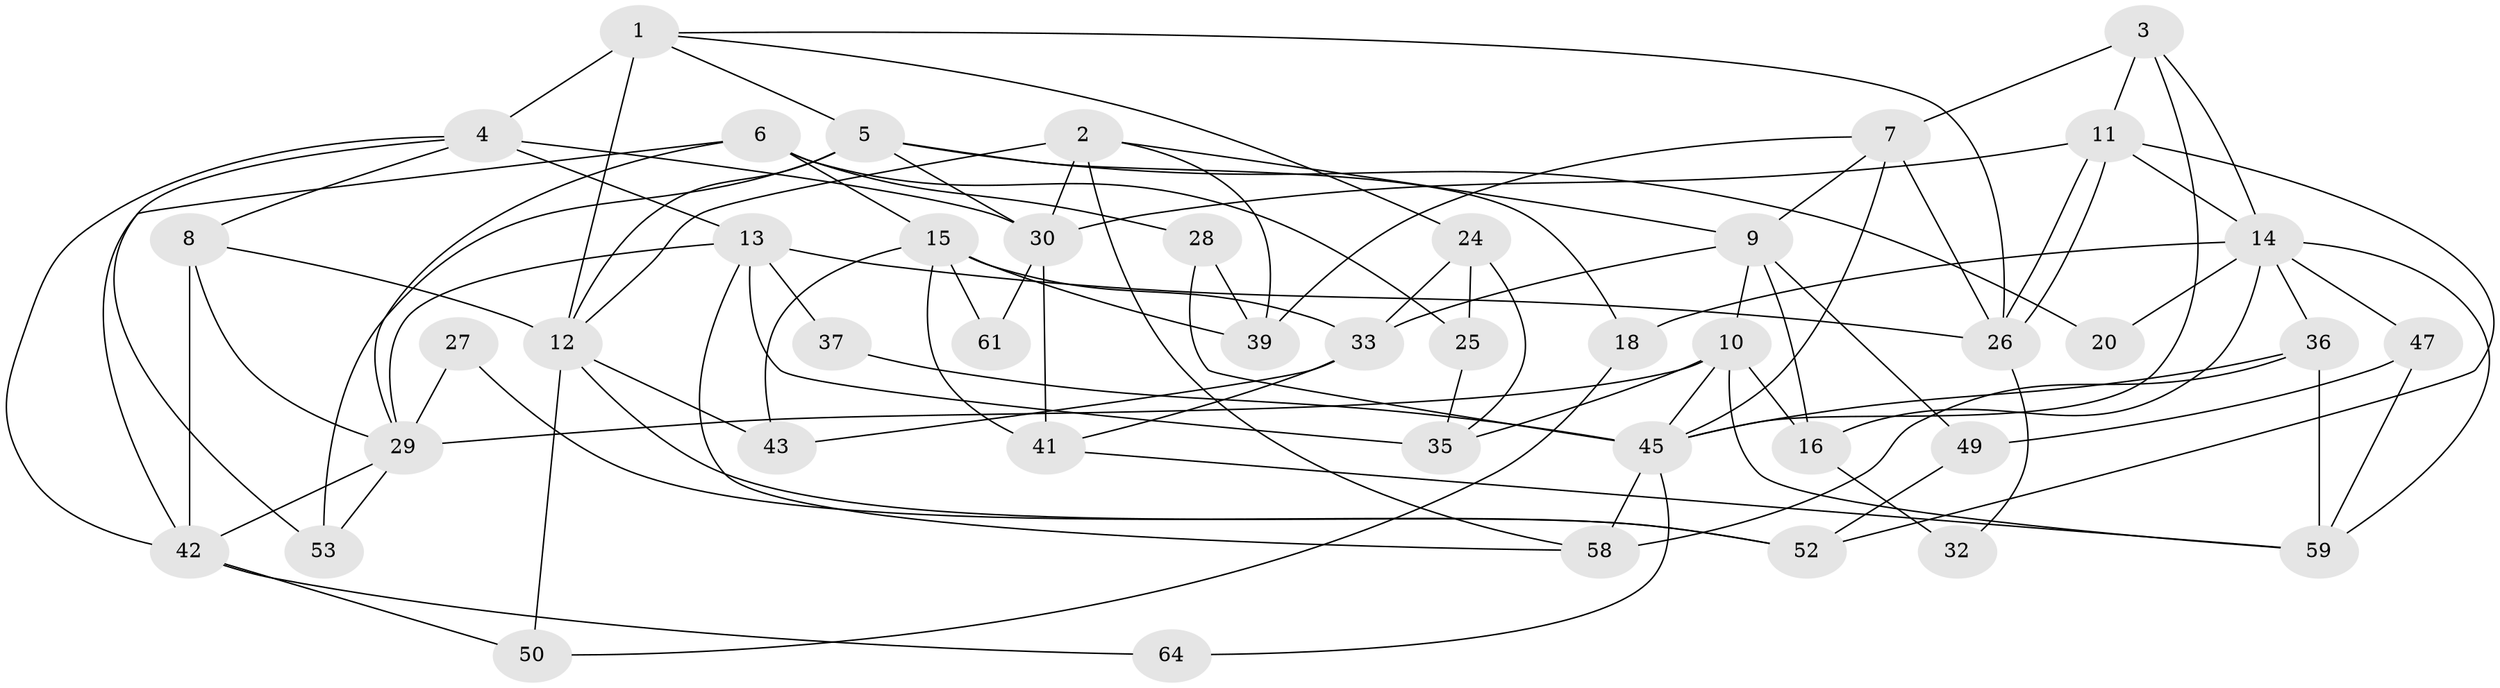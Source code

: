 // original degree distribution, {3: 0.265625, 7: 0.0625, 4: 0.265625, 2: 0.140625, 6: 0.09375, 5: 0.171875}
// Generated by graph-tools (version 1.1) at 2025/11/02/27/25 16:11:21]
// undirected, 44 vertices, 98 edges
graph export_dot {
graph [start="1"]
  node [color=gray90,style=filled];
  1 [super="+44"];
  2 [super="+60"];
  3 [super="+22"];
  4 [super="+34"];
  5 [super="+54"];
  6;
  7;
  8 [super="+21"];
  9 [super="+38"];
  10 [super="+19"];
  11 [super="+55"];
  12 [super="+63"];
  13 [super="+17"];
  14 [super="+23"];
  15 [super="+31"];
  16;
  18;
  20;
  24;
  25;
  26 [super="+40"];
  27;
  28 [super="+56"];
  29 [super="+62"];
  30 [super="+57"];
  32;
  33;
  35;
  36;
  37;
  39;
  41;
  42 [super="+46"];
  43;
  45 [super="+51"];
  47 [super="+48"];
  49;
  50;
  52;
  53;
  58;
  59;
  61;
  64;
  1 -- 24;
  1 -- 5;
  1 -- 26;
  1 -- 12;
  1 -- 4 [weight=2];
  2 -- 30 [weight=2];
  2 -- 39;
  2 -- 58;
  2 -- 12;
  2 -- 9;
  3 -- 7;
  3 -- 45;
  3 -- 11;
  3 -- 14;
  4 -- 30;
  4 -- 53;
  4 -- 8;
  4 -- 42;
  4 -- 13;
  5 -- 18;
  5 -- 12 [weight=2];
  5 -- 53;
  5 -- 30;
  5 -- 20;
  6 -- 15;
  6 -- 25;
  6 -- 42;
  6 -- 28;
  6 -- 29;
  7 -- 26 [weight=2];
  7 -- 9;
  7 -- 39;
  7 -- 45;
  8 -- 12;
  8 -- 42;
  8 -- 29;
  9 -- 16;
  9 -- 33;
  9 -- 10;
  9 -- 49;
  10 -- 29 [weight=2];
  10 -- 59;
  10 -- 16;
  10 -- 35;
  10 -- 45;
  11 -- 26 [weight=2];
  11 -- 26;
  11 -- 30;
  11 -- 52;
  11 -- 14;
  12 -- 50;
  12 -- 52;
  12 -- 43;
  13 -- 35;
  13 -- 37;
  13 -- 58;
  13 -- 26;
  13 -- 29;
  14 -- 36;
  14 -- 47;
  14 -- 59;
  14 -- 16;
  14 -- 18;
  14 -- 20;
  15 -- 41;
  15 -- 61 [weight=2];
  15 -- 33;
  15 -- 39;
  15 -- 43;
  16 -- 32;
  18 -- 50;
  24 -- 33;
  24 -- 25;
  24 -- 35;
  25 -- 35;
  26 -- 32;
  27 -- 52;
  27 -- 29;
  28 -- 39;
  28 -- 45;
  29 -- 53;
  29 -- 42;
  30 -- 61;
  30 -- 41;
  33 -- 41;
  33 -- 43;
  36 -- 45;
  36 -- 58;
  36 -- 59;
  37 -- 45;
  41 -- 59;
  42 -- 50;
  42 -- 64;
  45 -- 58;
  45 -- 64;
  47 -- 49;
  47 -- 59;
  49 -- 52;
}
